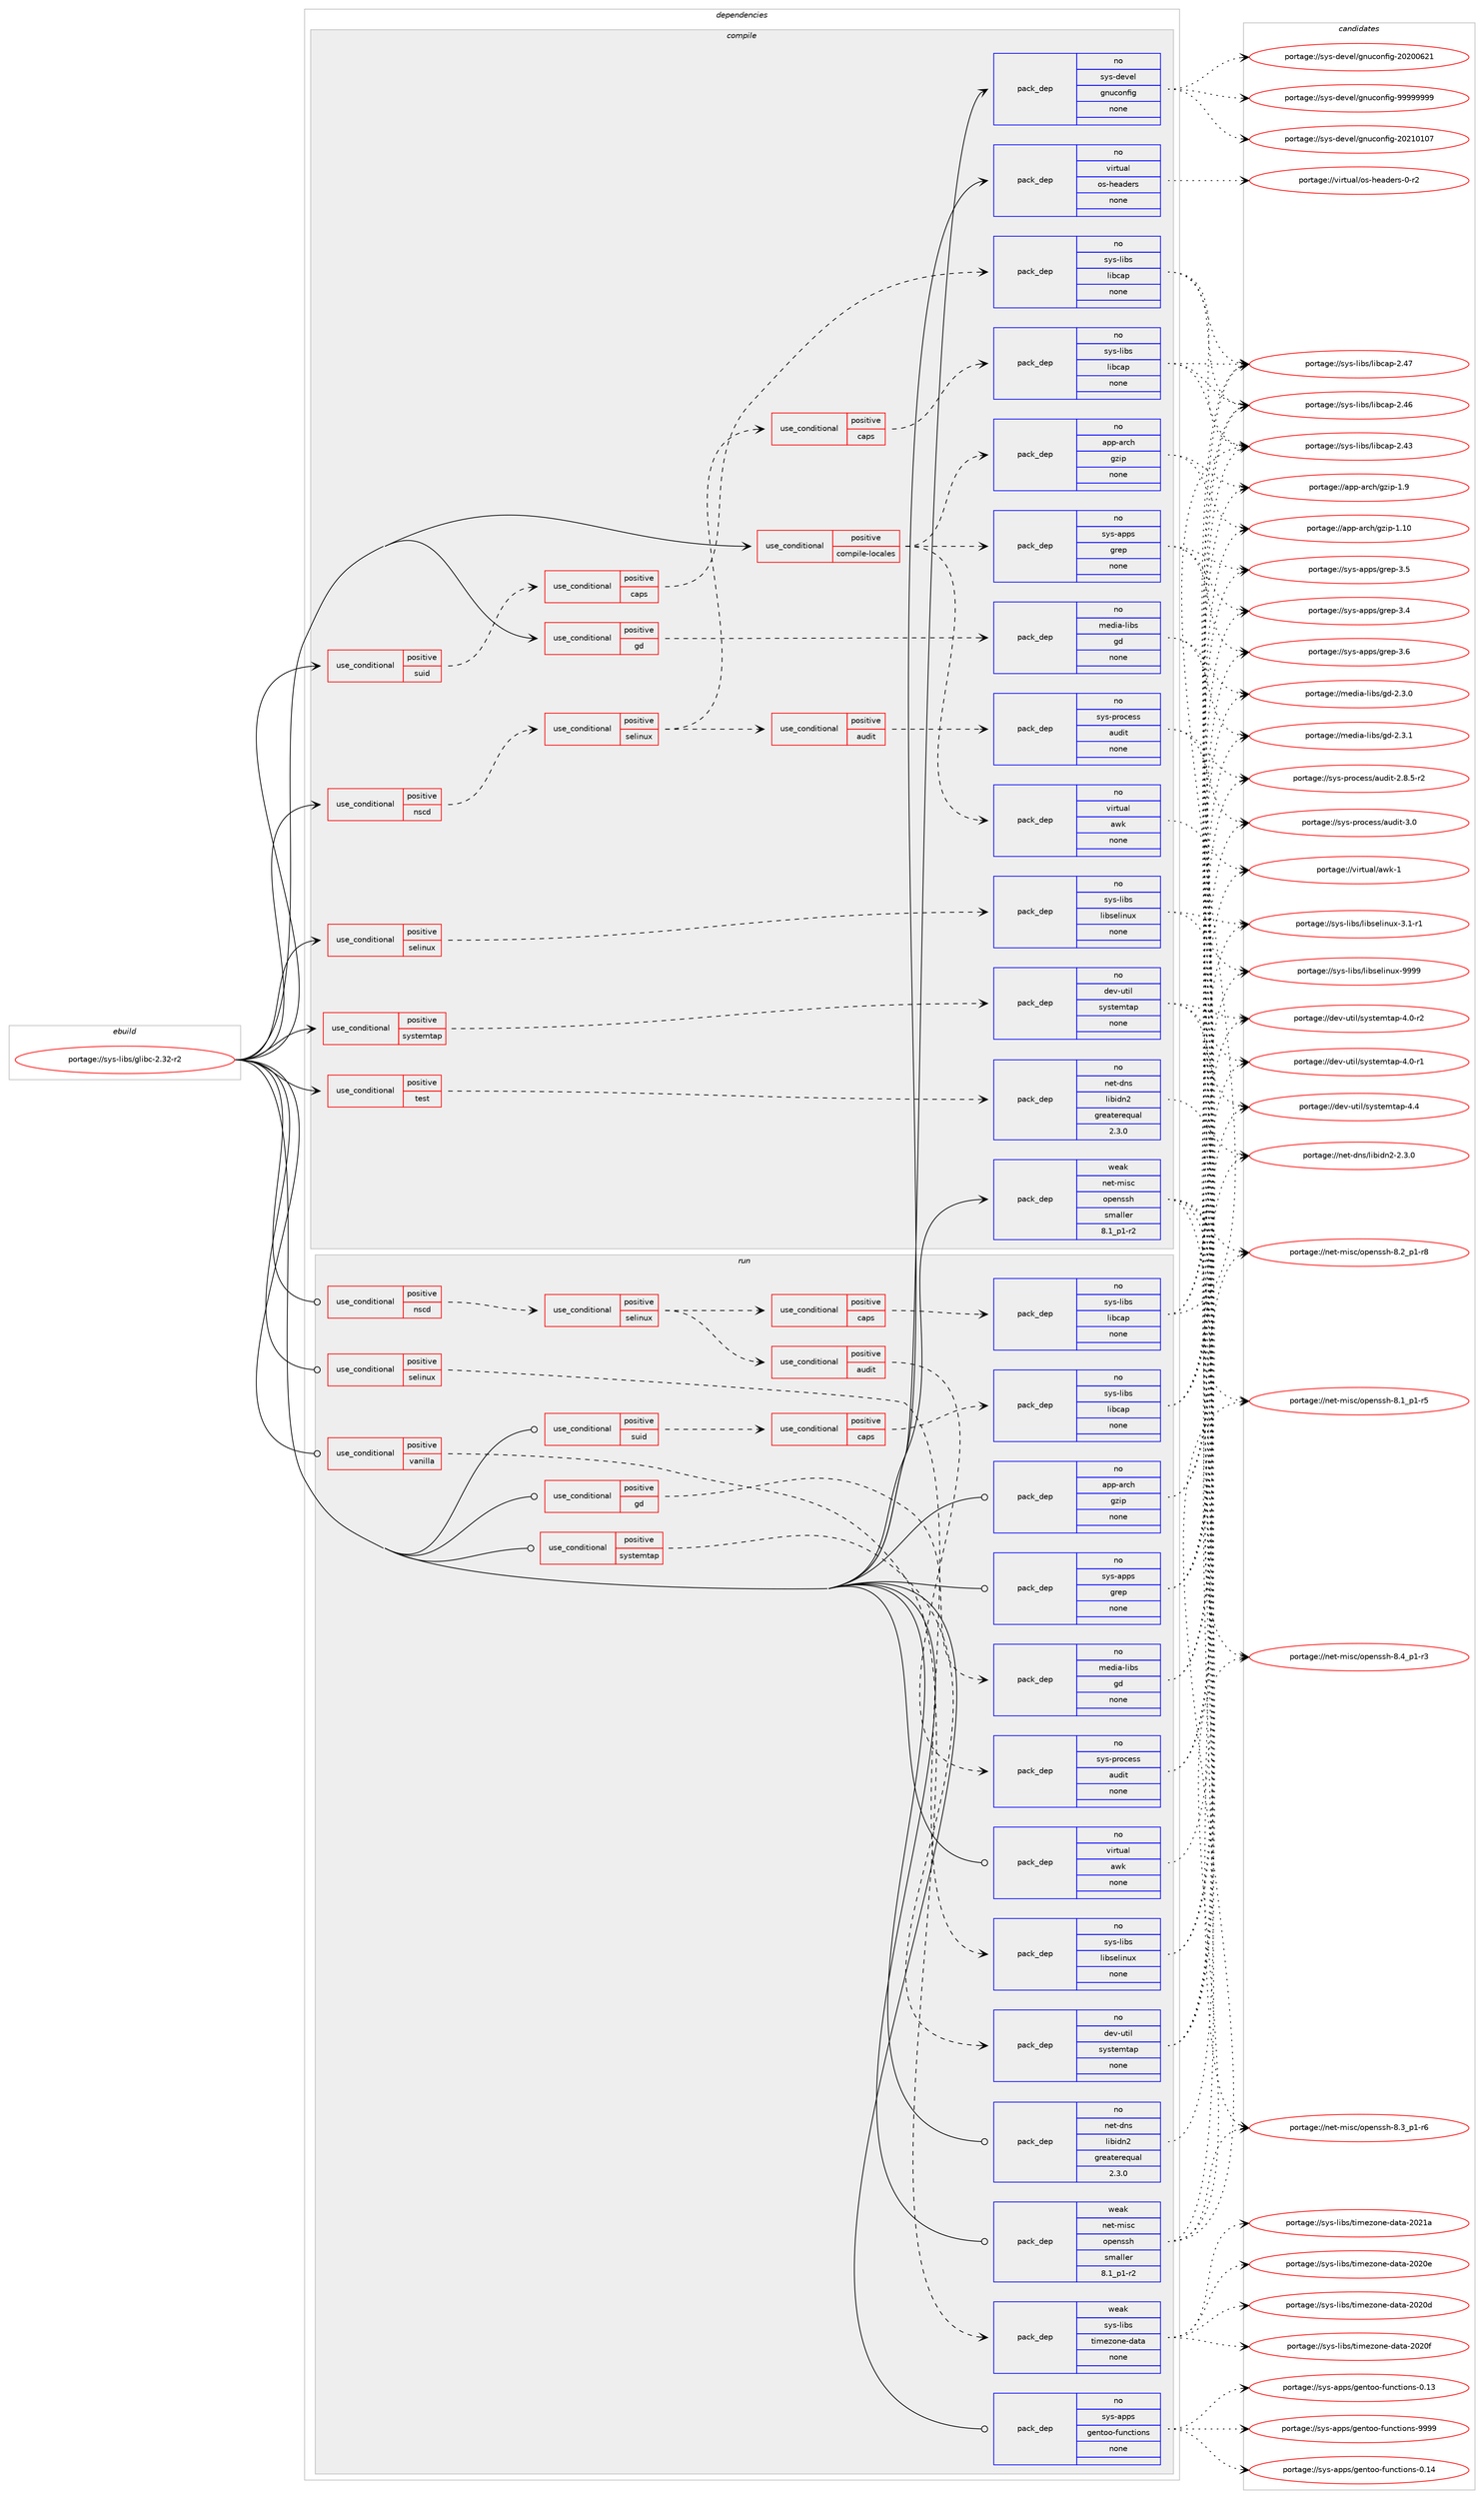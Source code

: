 digraph prolog {

# *************
# Graph options
# *************

newrank=true;
concentrate=true;
compound=true;
graph [rankdir=LR,fontname=Helvetica,fontsize=10,ranksep=1.5];#, ranksep=2.5, nodesep=0.2];
edge  [arrowhead=vee];
node  [fontname=Helvetica,fontsize=10];

# **********
# The ebuild
# **********

subgraph cluster_leftcol {
color=gray;
rank=same;
label=<<i>ebuild</i>>;
id [label="portage://sys-libs/glibc-2.32-r2", color=red, width=4, href="../sys-libs/glibc-2.32-r2.svg"];
}

# ****************
# The dependencies
# ****************

subgraph cluster_midcol {
color=gray;
label=<<i>dependencies</i>>;
subgraph cluster_compile {
fillcolor="#eeeeee";
style=filled;
label=<<i>compile</i>>;
subgraph cond1289 {
dependency5160 [label=<<TABLE BORDER="0" CELLBORDER="1" CELLSPACING="0" CELLPADDING="4"><TR><TD ROWSPAN="3" CELLPADDING="10">use_conditional</TD></TR><TR><TD>positive</TD></TR><TR><TD>compile-locales</TD></TR></TABLE>>, shape=none, color=red];
subgraph pack3786 {
dependency5161 [label=<<TABLE BORDER="0" CELLBORDER="1" CELLSPACING="0" CELLPADDING="4" WIDTH="220"><TR><TD ROWSPAN="6" CELLPADDING="30">pack_dep</TD></TR><TR><TD WIDTH="110">no</TD></TR><TR><TD>app-arch</TD></TR><TR><TD>gzip</TD></TR><TR><TD>none</TD></TR><TR><TD></TD></TR></TABLE>>, shape=none, color=blue];
}
dependency5160:e -> dependency5161:w [weight=20,style="dashed",arrowhead="vee"];
subgraph pack3787 {
dependency5162 [label=<<TABLE BORDER="0" CELLBORDER="1" CELLSPACING="0" CELLPADDING="4" WIDTH="220"><TR><TD ROWSPAN="6" CELLPADDING="30">pack_dep</TD></TR><TR><TD WIDTH="110">no</TD></TR><TR><TD>sys-apps</TD></TR><TR><TD>grep</TD></TR><TR><TD>none</TD></TR><TR><TD></TD></TR></TABLE>>, shape=none, color=blue];
}
dependency5160:e -> dependency5162:w [weight=20,style="dashed",arrowhead="vee"];
subgraph pack3788 {
dependency5163 [label=<<TABLE BORDER="0" CELLBORDER="1" CELLSPACING="0" CELLPADDING="4" WIDTH="220"><TR><TD ROWSPAN="6" CELLPADDING="30">pack_dep</TD></TR><TR><TD WIDTH="110">no</TD></TR><TR><TD>virtual</TD></TR><TR><TD>awk</TD></TR><TR><TD>none</TD></TR><TR><TD></TD></TR></TABLE>>, shape=none, color=blue];
}
dependency5160:e -> dependency5163:w [weight=20,style="dashed",arrowhead="vee"];
}
id:e -> dependency5160:w [weight=20,style="solid",arrowhead="vee"];
subgraph cond1290 {
dependency5164 [label=<<TABLE BORDER="0" CELLBORDER="1" CELLSPACING="0" CELLPADDING="4"><TR><TD ROWSPAN="3" CELLPADDING="10">use_conditional</TD></TR><TR><TD>positive</TD></TR><TR><TD>gd</TD></TR></TABLE>>, shape=none, color=red];
subgraph pack3789 {
dependency5165 [label=<<TABLE BORDER="0" CELLBORDER="1" CELLSPACING="0" CELLPADDING="4" WIDTH="220"><TR><TD ROWSPAN="6" CELLPADDING="30">pack_dep</TD></TR><TR><TD WIDTH="110">no</TD></TR><TR><TD>media-libs</TD></TR><TR><TD>gd</TD></TR><TR><TD>none</TD></TR><TR><TD></TD></TR></TABLE>>, shape=none, color=blue];
}
dependency5164:e -> dependency5165:w [weight=20,style="dashed",arrowhead="vee"];
}
id:e -> dependency5164:w [weight=20,style="solid",arrowhead="vee"];
subgraph cond1291 {
dependency5166 [label=<<TABLE BORDER="0" CELLBORDER="1" CELLSPACING="0" CELLPADDING="4"><TR><TD ROWSPAN="3" CELLPADDING="10">use_conditional</TD></TR><TR><TD>positive</TD></TR><TR><TD>nscd</TD></TR></TABLE>>, shape=none, color=red];
subgraph cond1292 {
dependency5167 [label=<<TABLE BORDER="0" CELLBORDER="1" CELLSPACING="0" CELLPADDING="4"><TR><TD ROWSPAN="3" CELLPADDING="10">use_conditional</TD></TR><TR><TD>positive</TD></TR><TR><TD>selinux</TD></TR></TABLE>>, shape=none, color=red];
subgraph cond1293 {
dependency5168 [label=<<TABLE BORDER="0" CELLBORDER="1" CELLSPACING="0" CELLPADDING="4"><TR><TD ROWSPAN="3" CELLPADDING="10">use_conditional</TD></TR><TR><TD>positive</TD></TR><TR><TD>audit</TD></TR></TABLE>>, shape=none, color=red];
subgraph pack3790 {
dependency5169 [label=<<TABLE BORDER="0" CELLBORDER="1" CELLSPACING="0" CELLPADDING="4" WIDTH="220"><TR><TD ROWSPAN="6" CELLPADDING="30">pack_dep</TD></TR><TR><TD WIDTH="110">no</TD></TR><TR><TD>sys-process</TD></TR><TR><TD>audit</TD></TR><TR><TD>none</TD></TR><TR><TD></TD></TR></TABLE>>, shape=none, color=blue];
}
dependency5168:e -> dependency5169:w [weight=20,style="dashed",arrowhead="vee"];
}
dependency5167:e -> dependency5168:w [weight=20,style="dashed",arrowhead="vee"];
subgraph cond1294 {
dependency5170 [label=<<TABLE BORDER="0" CELLBORDER="1" CELLSPACING="0" CELLPADDING="4"><TR><TD ROWSPAN="3" CELLPADDING="10">use_conditional</TD></TR><TR><TD>positive</TD></TR><TR><TD>caps</TD></TR></TABLE>>, shape=none, color=red];
subgraph pack3791 {
dependency5171 [label=<<TABLE BORDER="0" CELLBORDER="1" CELLSPACING="0" CELLPADDING="4" WIDTH="220"><TR><TD ROWSPAN="6" CELLPADDING="30">pack_dep</TD></TR><TR><TD WIDTH="110">no</TD></TR><TR><TD>sys-libs</TD></TR><TR><TD>libcap</TD></TR><TR><TD>none</TD></TR><TR><TD></TD></TR></TABLE>>, shape=none, color=blue];
}
dependency5170:e -> dependency5171:w [weight=20,style="dashed",arrowhead="vee"];
}
dependency5167:e -> dependency5170:w [weight=20,style="dashed",arrowhead="vee"];
}
dependency5166:e -> dependency5167:w [weight=20,style="dashed",arrowhead="vee"];
}
id:e -> dependency5166:w [weight=20,style="solid",arrowhead="vee"];
subgraph cond1295 {
dependency5172 [label=<<TABLE BORDER="0" CELLBORDER="1" CELLSPACING="0" CELLPADDING="4"><TR><TD ROWSPAN="3" CELLPADDING="10">use_conditional</TD></TR><TR><TD>positive</TD></TR><TR><TD>selinux</TD></TR></TABLE>>, shape=none, color=red];
subgraph pack3792 {
dependency5173 [label=<<TABLE BORDER="0" CELLBORDER="1" CELLSPACING="0" CELLPADDING="4" WIDTH="220"><TR><TD ROWSPAN="6" CELLPADDING="30">pack_dep</TD></TR><TR><TD WIDTH="110">no</TD></TR><TR><TD>sys-libs</TD></TR><TR><TD>libselinux</TD></TR><TR><TD>none</TD></TR><TR><TD></TD></TR></TABLE>>, shape=none, color=blue];
}
dependency5172:e -> dependency5173:w [weight=20,style="dashed",arrowhead="vee"];
}
id:e -> dependency5172:w [weight=20,style="solid",arrowhead="vee"];
subgraph cond1296 {
dependency5174 [label=<<TABLE BORDER="0" CELLBORDER="1" CELLSPACING="0" CELLPADDING="4"><TR><TD ROWSPAN="3" CELLPADDING="10">use_conditional</TD></TR><TR><TD>positive</TD></TR><TR><TD>suid</TD></TR></TABLE>>, shape=none, color=red];
subgraph cond1297 {
dependency5175 [label=<<TABLE BORDER="0" CELLBORDER="1" CELLSPACING="0" CELLPADDING="4"><TR><TD ROWSPAN="3" CELLPADDING="10">use_conditional</TD></TR><TR><TD>positive</TD></TR><TR><TD>caps</TD></TR></TABLE>>, shape=none, color=red];
subgraph pack3793 {
dependency5176 [label=<<TABLE BORDER="0" CELLBORDER="1" CELLSPACING="0" CELLPADDING="4" WIDTH="220"><TR><TD ROWSPAN="6" CELLPADDING="30">pack_dep</TD></TR><TR><TD WIDTH="110">no</TD></TR><TR><TD>sys-libs</TD></TR><TR><TD>libcap</TD></TR><TR><TD>none</TD></TR><TR><TD></TD></TR></TABLE>>, shape=none, color=blue];
}
dependency5175:e -> dependency5176:w [weight=20,style="dashed",arrowhead="vee"];
}
dependency5174:e -> dependency5175:w [weight=20,style="dashed",arrowhead="vee"];
}
id:e -> dependency5174:w [weight=20,style="solid",arrowhead="vee"];
subgraph cond1298 {
dependency5177 [label=<<TABLE BORDER="0" CELLBORDER="1" CELLSPACING="0" CELLPADDING="4"><TR><TD ROWSPAN="3" CELLPADDING="10">use_conditional</TD></TR><TR><TD>positive</TD></TR><TR><TD>systemtap</TD></TR></TABLE>>, shape=none, color=red];
subgraph pack3794 {
dependency5178 [label=<<TABLE BORDER="0" CELLBORDER="1" CELLSPACING="0" CELLPADDING="4" WIDTH="220"><TR><TD ROWSPAN="6" CELLPADDING="30">pack_dep</TD></TR><TR><TD WIDTH="110">no</TD></TR><TR><TD>dev-util</TD></TR><TR><TD>systemtap</TD></TR><TR><TD>none</TD></TR><TR><TD></TD></TR></TABLE>>, shape=none, color=blue];
}
dependency5177:e -> dependency5178:w [weight=20,style="dashed",arrowhead="vee"];
}
id:e -> dependency5177:w [weight=20,style="solid",arrowhead="vee"];
subgraph cond1299 {
dependency5179 [label=<<TABLE BORDER="0" CELLBORDER="1" CELLSPACING="0" CELLPADDING="4"><TR><TD ROWSPAN="3" CELLPADDING="10">use_conditional</TD></TR><TR><TD>positive</TD></TR><TR><TD>test</TD></TR></TABLE>>, shape=none, color=red];
subgraph pack3795 {
dependency5180 [label=<<TABLE BORDER="0" CELLBORDER="1" CELLSPACING="0" CELLPADDING="4" WIDTH="220"><TR><TD ROWSPAN="6" CELLPADDING="30">pack_dep</TD></TR><TR><TD WIDTH="110">no</TD></TR><TR><TD>net-dns</TD></TR><TR><TD>libidn2</TD></TR><TR><TD>greaterequal</TD></TR><TR><TD>2.3.0</TD></TR></TABLE>>, shape=none, color=blue];
}
dependency5179:e -> dependency5180:w [weight=20,style="dashed",arrowhead="vee"];
}
id:e -> dependency5179:w [weight=20,style="solid",arrowhead="vee"];
subgraph pack3796 {
dependency5181 [label=<<TABLE BORDER="0" CELLBORDER="1" CELLSPACING="0" CELLPADDING="4" WIDTH="220"><TR><TD ROWSPAN="6" CELLPADDING="30">pack_dep</TD></TR><TR><TD WIDTH="110">no</TD></TR><TR><TD>sys-devel</TD></TR><TR><TD>gnuconfig</TD></TR><TR><TD>none</TD></TR><TR><TD></TD></TR></TABLE>>, shape=none, color=blue];
}
id:e -> dependency5181:w [weight=20,style="solid",arrowhead="vee"];
subgraph pack3797 {
dependency5182 [label=<<TABLE BORDER="0" CELLBORDER="1" CELLSPACING="0" CELLPADDING="4" WIDTH="220"><TR><TD ROWSPAN="6" CELLPADDING="30">pack_dep</TD></TR><TR><TD WIDTH="110">no</TD></TR><TR><TD>virtual</TD></TR><TR><TD>os-headers</TD></TR><TR><TD>none</TD></TR><TR><TD></TD></TR></TABLE>>, shape=none, color=blue];
}
id:e -> dependency5182:w [weight=20,style="solid",arrowhead="vee"];
subgraph pack3798 {
dependency5183 [label=<<TABLE BORDER="0" CELLBORDER="1" CELLSPACING="0" CELLPADDING="4" WIDTH="220"><TR><TD ROWSPAN="6" CELLPADDING="30">pack_dep</TD></TR><TR><TD WIDTH="110">weak</TD></TR><TR><TD>net-misc</TD></TR><TR><TD>openssh</TD></TR><TR><TD>smaller</TD></TR><TR><TD>8.1_p1-r2</TD></TR></TABLE>>, shape=none, color=blue];
}
id:e -> dependency5183:w [weight=20,style="solid",arrowhead="vee"];
}
subgraph cluster_compileandrun {
fillcolor="#eeeeee";
style=filled;
label=<<i>compile and run</i>>;
}
subgraph cluster_run {
fillcolor="#eeeeee";
style=filled;
label=<<i>run</i>>;
subgraph cond1300 {
dependency5184 [label=<<TABLE BORDER="0" CELLBORDER="1" CELLSPACING="0" CELLPADDING="4"><TR><TD ROWSPAN="3" CELLPADDING="10">use_conditional</TD></TR><TR><TD>positive</TD></TR><TR><TD>gd</TD></TR></TABLE>>, shape=none, color=red];
subgraph pack3799 {
dependency5185 [label=<<TABLE BORDER="0" CELLBORDER="1" CELLSPACING="0" CELLPADDING="4" WIDTH="220"><TR><TD ROWSPAN="6" CELLPADDING="30">pack_dep</TD></TR><TR><TD WIDTH="110">no</TD></TR><TR><TD>media-libs</TD></TR><TR><TD>gd</TD></TR><TR><TD>none</TD></TR><TR><TD></TD></TR></TABLE>>, shape=none, color=blue];
}
dependency5184:e -> dependency5185:w [weight=20,style="dashed",arrowhead="vee"];
}
id:e -> dependency5184:w [weight=20,style="solid",arrowhead="odot"];
subgraph cond1301 {
dependency5186 [label=<<TABLE BORDER="0" CELLBORDER="1" CELLSPACING="0" CELLPADDING="4"><TR><TD ROWSPAN="3" CELLPADDING="10">use_conditional</TD></TR><TR><TD>positive</TD></TR><TR><TD>nscd</TD></TR></TABLE>>, shape=none, color=red];
subgraph cond1302 {
dependency5187 [label=<<TABLE BORDER="0" CELLBORDER="1" CELLSPACING="0" CELLPADDING="4"><TR><TD ROWSPAN="3" CELLPADDING="10">use_conditional</TD></TR><TR><TD>positive</TD></TR><TR><TD>selinux</TD></TR></TABLE>>, shape=none, color=red];
subgraph cond1303 {
dependency5188 [label=<<TABLE BORDER="0" CELLBORDER="1" CELLSPACING="0" CELLPADDING="4"><TR><TD ROWSPAN="3" CELLPADDING="10">use_conditional</TD></TR><TR><TD>positive</TD></TR><TR><TD>audit</TD></TR></TABLE>>, shape=none, color=red];
subgraph pack3800 {
dependency5189 [label=<<TABLE BORDER="0" CELLBORDER="1" CELLSPACING="0" CELLPADDING="4" WIDTH="220"><TR><TD ROWSPAN="6" CELLPADDING="30">pack_dep</TD></TR><TR><TD WIDTH="110">no</TD></TR><TR><TD>sys-process</TD></TR><TR><TD>audit</TD></TR><TR><TD>none</TD></TR><TR><TD></TD></TR></TABLE>>, shape=none, color=blue];
}
dependency5188:e -> dependency5189:w [weight=20,style="dashed",arrowhead="vee"];
}
dependency5187:e -> dependency5188:w [weight=20,style="dashed",arrowhead="vee"];
subgraph cond1304 {
dependency5190 [label=<<TABLE BORDER="0" CELLBORDER="1" CELLSPACING="0" CELLPADDING="4"><TR><TD ROWSPAN="3" CELLPADDING="10">use_conditional</TD></TR><TR><TD>positive</TD></TR><TR><TD>caps</TD></TR></TABLE>>, shape=none, color=red];
subgraph pack3801 {
dependency5191 [label=<<TABLE BORDER="0" CELLBORDER="1" CELLSPACING="0" CELLPADDING="4" WIDTH="220"><TR><TD ROWSPAN="6" CELLPADDING="30">pack_dep</TD></TR><TR><TD WIDTH="110">no</TD></TR><TR><TD>sys-libs</TD></TR><TR><TD>libcap</TD></TR><TR><TD>none</TD></TR><TR><TD></TD></TR></TABLE>>, shape=none, color=blue];
}
dependency5190:e -> dependency5191:w [weight=20,style="dashed",arrowhead="vee"];
}
dependency5187:e -> dependency5190:w [weight=20,style="dashed",arrowhead="vee"];
}
dependency5186:e -> dependency5187:w [weight=20,style="dashed",arrowhead="vee"];
}
id:e -> dependency5186:w [weight=20,style="solid",arrowhead="odot"];
subgraph cond1305 {
dependency5192 [label=<<TABLE BORDER="0" CELLBORDER="1" CELLSPACING="0" CELLPADDING="4"><TR><TD ROWSPAN="3" CELLPADDING="10">use_conditional</TD></TR><TR><TD>positive</TD></TR><TR><TD>selinux</TD></TR></TABLE>>, shape=none, color=red];
subgraph pack3802 {
dependency5193 [label=<<TABLE BORDER="0" CELLBORDER="1" CELLSPACING="0" CELLPADDING="4" WIDTH="220"><TR><TD ROWSPAN="6" CELLPADDING="30">pack_dep</TD></TR><TR><TD WIDTH="110">no</TD></TR><TR><TD>sys-libs</TD></TR><TR><TD>libselinux</TD></TR><TR><TD>none</TD></TR><TR><TD></TD></TR></TABLE>>, shape=none, color=blue];
}
dependency5192:e -> dependency5193:w [weight=20,style="dashed",arrowhead="vee"];
}
id:e -> dependency5192:w [weight=20,style="solid",arrowhead="odot"];
subgraph cond1306 {
dependency5194 [label=<<TABLE BORDER="0" CELLBORDER="1" CELLSPACING="0" CELLPADDING="4"><TR><TD ROWSPAN="3" CELLPADDING="10">use_conditional</TD></TR><TR><TD>positive</TD></TR><TR><TD>suid</TD></TR></TABLE>>, shape=none, color=red];
subgraph cond1307 {
dependency5195 [label=<<TABLE BORDER="0" CELLBORDER="1" CELLSPACING="0" CELLPADDING="4"><TR><TD ROWSPAN="3" CELLPADDING="10">use_conditional</TD></TR><TR><TD>positive</TD></TR><TR><TD>caps</TD></TR></TABLE>>, shape=none, color=red];
subgraph pack3803 {
dependency5196 [label=<<TABLE BORDER="0" CELLBORDER="1" CELLSPACING="0" CELLPADDING="4" WIDTH="220"><TR><TD ROWSPAN="6" CELLPADDING="30">pack_dep</TD></TR><TR><TD WIDTH="110">no</TD></TR><TR><TD>sys-libs</TD></TR><TR><TD>libcap</TD></TR><TR><TD>none</TD></TR><TR><TD></TD></TR></TABLE>>, shape=none, color=blue];
}
dependency5195:e -> dependency5196:w [weight=20,style="dashed",arrowhead="vee"];
}
dependency5194:e -> dependency5195:w [weight=20,style="dashed",arrowhead="vee"];
}
id:e -> dependency5194:w [weight=20,style="solid",arrowhead="odot"];
subgraph cond1308 {
dependency5197 [label=<<TABLE BORDER="0" CELLBORDER="1" CELLSPACING="0" CELLPADDING="4"><TR><TD ROWSPAN="3" CELLPADDING="10">use_conditional</TD></TR><TR><TD>positive</TD></TR><TR><TD>systemtap</TD></TR></TABLE>>, shape=none, color=red];
subgraph pack3804 {
dependency5198 [label=<<TABLE BORDER="0" CELLBORDER="1" CELLSPACING="0" CELLPADDING="4" WIDTH="220"><TR><TD ROWSPAN="6" CELLPADDING="30">pack_dep</TD></TR><TR><TD WIDTH="110">no</TD></TR><TR><TD>dev-util</TD></TR><TR><TD>systemtap</TD></TR><TR><TD>none</TD></TR><TR><TD></TD></TR></TABLE>>, shape=none, color=blue];
}
dependency5197:e -> dependency5198:w [weight=20,style="dashed",arrowhead="vee"];
}
id:e -> dependency5197:w [weight=20,style="solid",arrowhead="odot"];
subgraph cond1309 {
dependency5199 [label=<<TABLE BORDER="0" CELLBORDER="1" CELLSPACING="0" CELLPADDING="4"><TR><TD ROWSPAN="3" CELLPADDING="10">use_conditional</TD></TR><TR><TD>positive</TD></TR><TR><TD>vanilla</TD></TR></TABLE>>, shape=none, color=red];
subgraph pack3805 {
dependency5200 [label=<<TABLE BORDER="0" CELLBORDER="1" CELLSPACING="0" CELLPADDING="4" WIDTH="220"><TR><TD ROWSPAN="6" CELLPADDING="30">pack_dep</TD></TR><TR><TD WIDTH="110">weak</TD></TR><TR><TD>sys-libs</TD></TR><TR><TD>timezone-data</TD></TR><TR><TD>none</TD></TR><TR><TD></TD></TR></TABLE>>, shape=none, color=blue];
}
dependency5199:e -> dependency5200:w [weight=20,style="dashed",arrowhead="vee"];
}
id:e -> dependency5199:w [weight=20,style="solid",arrowhead="odot"];
subgraph pack3806 {
dependency5201 [label=<<TABLE BORDER="0" CELLBORDER="1" CELLSPACING="0" CELLPADDING="4" WIDTH="220"><TR><TD ROWSPAN="6" CELLPADDING="30">pack_dep</TD></TR><TR><TD WIDTH="110">no</TD></TR><TR><TD>app-arch</TD></TR><TR><TD>gzip</TD></TR><TR><TD>none</TD></TR><TR><TD></TD></TR></TABLE>>, shape=none, color=blue];
}
id:e -> dependency5201:w [weight=20,style="solid",arrowhead="odot"];
subgraph pack3807 {
dependency5202 [label=<<TABLE BORDER="0" CELLBORDER="1" CELLSPACING="0" CELLPADDING="4" WIDTH="220"><TR><TD ROWSPAN="6" CELLPADDING="30">pack_dep</TD></TR><TR><TD WIDTH="110">no</TD></TR><TR><TD>net-dns</TD></TR><TR><TD>libidn2</TD></TR><TR><TD>greaterequal</TD></TR><TR><TD>2.3.0</TD></TR></TABLE>>, shape=none, color=blue];
}
id:e -> dependency5202:w [weight=20,style="solid",arrowhead="odot"];
subgraph pack3808 {
dependency5203 [label=<<TABLE BORDER="0" CELLBORDER="1" CELLSPACING="0" CELLPADDING="4" WIDTH="220"><TR><TD ROWSPAN="6" CELLPADDING="30">pack_dep</TD></TR><TR><TD WIDTH="110">no</TD></TR><TR><TD>sys-apps</TD></TR><TR><TD>gentoo-functions</TD></TR><TR><TD>none</TD></TR><TR><TD></TD></TR></TABLE>>, shape=none, color=blue];
}
id:e -> dependency5203:w [weight=20,style="solid",arrowhead="odot"];
subgraph pack3809 {
dependency5204 [label=<<TABLE BORDER="0" CELLBORDER="1" CELLSPACING="0" CELLPADDING="4" WIDTH="220"><TR><TD ROWSPAN="6" CELLPADDING="30">pack_dep</TD></TR><TR><TD WIDTH="110">no</TD></TR><TR><TD>sys-apps</TD></TR><TR><TD>grep</TD></TR><TR><TD>none</TD></TR><TR><TD></TD></TR></TABLE>>, shape=none, color=blue];
}
id:e -> dependency5204:w [weight=20,style="solid",arrowhead="odot"];
subgraph pack3810 {
dependency5205 [label=<<TABLE BORDER="0" CELLBORDER="1" CELLSPACING="0" CELLPADDING="4" WIDTH="220"><TR><TD ROWSPAN="6" CELLPADDING="30">pack_dep</TD></TR><TR><TD WIDTH="110">no</TD></TR><TR><TD>virtual</TD></TR><TR><TD>awk</TD></TR><TR><TD>none</TD></TR><TR><TD></TD></TR></TABLE>>, shape=none, color=blue];
}
id:e -> dependency5205:w [weight=20,style="solid",arrowhead="odot"];
subgraph pack3811 {
dependency5206 [label=<<TABLE BORDER="0" CELLBORDER="1" CELLSPACING="0" CELLPADDING="4" WIDTH="220"><TR><TD ROWSPAN="6" CELLPADDING="30">pack_dep</TD></TR><TR><TD WIDTH="110">weak</TD></TR><TR><TD>net-misc</TD></TR><TR><TD>openssh</TD></TR><TR><TD>smaller</TD></TR><TR><TD>8.1_p1-r2</TD></TR></TABLE>>, shape=none, color=blue];
}
id:e -> dependency5206:w [weight=20,style="solid",arrowhead="odot"];
}
}

# **************
# The candidates
# **************

subgraph cluster_choices {
rank=same;
color=gray;
label=<<i>candidates</i>>;

subgraph choice3786 {
color=black;
nodesep=1;
choice971121124597114991044710312210511245494657 [label="portage://app-arch/gzip-1.9", color=red, width=4,href="../app-arch/gzip-1.9.svg"];
choice97112112459711499104471031221051124549464948 [label="portage://app-arch/gzip-1.10", color=red, width=4,href="../app-arch/gzip-1.10.svg"];
dependency5161:e -> choice971121124597114991044710312210511245494657:w [style=dotted,weight="100"];
dependency5161:e -> choice97112112459711499104471031221051124549464948:w [style=dotted,weight="100"];
}
subgraph choice3787 {
color=black;
nodesep=1;
choice11512111545971121121154710311410111245514654 [label="portage://sys-apps/grep-3.6", color=red, width=4,href="../sys-apps/grep-3.6.svg"];
choice11512111545971121121154710311410111245514653 [label="portage://sys-apps/grep-3.5", color=red, width=4,href="../sys-apps/grep-3.5.svg"];
choice11512111545971121121154710311410111245514652 [label="portage://sys-apps/grep-3.4", color=red, width=4,href="../sys-apps/grep-3.4.svg"];
dependency5162:e -> choice11512111545971121121154710311410111245514654:w [style=dotted,weight="100"];
dependency5162:e -> choice11512111545971121121154710311410111245514653:w [style=dotted,weight="100"];
dependency5162:e -> choice11512111545971121121154710311410111245514652:w [style=dotted,weight="100"];
}
subgraph choice3788 {
color=black;
nodesep=1;
choice1181051141161179710847971191074549 [label="portage://virtual/awk-1", color=red, width=4,href="../virtual/awk-1.svg"];
dependency5163:e -> choice1181051141161179710847971191074549:w [style=dotted,weight="100"];
}
subgraph choice3789 {
color=black;
nodesep=1;
choice10910110010597451081059811547103100455046514649 [label="portage://media-libs/gd-2.3.1", color=red, width=4,href="../media-libs/gd-2.3.1.svg"];
choice10910110010597451081059811547103100455046514648 [label="portage://media-libs/gd-2.3.0", color=red, width=4,href="../media-libs/gd-2.3.0.svg"];
dependency5165:e -> choice10910110010597451081059811547103100455046514649:w [style=dotted,weight="100"];
dependency5165:e -> choice10910110010597451081059811547103100455046514648:w [style=dotted,weight="100"];
}
subgraph choice3790 {
color=black;
nodesep=1;
choice1151211154511211411199101115115479711710010511645514648 [label="portage://sys-process/audit-3.0", color=red, width=4,href="../sys-process/audit-3.0.svg"];
choice115121115451121141119910111511547971171001051164550465646534511450 [label="portage://sys-process/audit-2.8.5-r2", color=red, width=4,href="../sys-process/audit-2.8.5-r2.svg"];
dependency5169:e -> choice1151211154511211411199101115115479711710010511645514648:w [style=dotted,weight="100"];
dependency5169:e -> choice115121115451121141119910111511547971171001051164550465646534511450:w [style=dotted,weight="100"];
}
subgraph choice3791 {
color=black;
nodesep=1;
choice1151211154510810598115471081059899971124550465255 [label="portage://sys-libs/libcap-2.47", color=red, width=4,href="../sys-libs/libcap-2.47.svg"];
choice1151211154510810598115471081059899971124550465254 [label="portage://sys-libs/libcap-2.46", color=red, width=4,href="../sys-libs/libcap-2.46.svg"];
choice1151211154510810598115471081059899971124550465251 [label="portage://sys-libs/libcap-2.43", color=red, width=4,href="../sys-libs/libcap-2.43.svg"];
dependency5171:e -> choice1151211154510810598115471081059899971124550465255:w [style=dotted,weight="100"];
dependency5171:e -> choice1151211154510810598115471081059899971124550465254:w [style=dotted,weight="100"];
dependency5171:e -> choice1151211154510810598115471081059899971124550465251:w [style=dotted,weight="100"];
}
subgraph choice3792 {
color=black;
nodesep=1;
choice115121115451081059811547108105981151011081051101171204557575757 [label="portage://sys-libs/libselinux-9999", color=red, width=4,href="../sys-libs/libselinux-9999.svg"];
choice11512111545108105981154710810598115101108105110117120455146494511449 [label="portage://sys-libs/libselinux-3.1-r1", color=red, width=4,href="../sys-libs/libselinux-3.1-r1.svg"];
dependency5173:e -> choice115121115451081059811547108105981151011081051101171204557575757:w [style=dotted,weight="100"];
dependency5173:e -> choice11512111545108105981154710810598115101108105110117120455146494511449:w [style=dotted,weight="100"];
}
subgraph choice3793 {
color=black;
nodesep=1;
choice1151211154510810598115471081059899971124550465255 [label="portage://sys-libs/libcap-2.47", color=red, width=4,href="../sys-libs/libcap-2.47.svg"];
choice1151211154510810598115471081059899971124550465254 [label="portage://sys-libs/libcap-2.46", color=red, width=4,href="../sys-libs/libcap-2.46.svg"];
choice1151211154510810598115471081059899971124550465251 [label="portage://sys-libs/libcap-2.43", color=red, width=4,href="../sys-libs/libcap-2.43.svg"];
dependency5176:e -> choice1151211154510810598115471081059899971124550465255:w [style=dotted,weight="100"];
dependency5176:e -> choice1151211154510810598115471081059899971124550465254:w [style=dotted,weight="100"];
dependency5176:e -> choice1151211154510810598115471081059899971124550465251:w [style=dotted,weight="100"];
}
subgraph choice3794 {
color=black;
nodesep=1;
choice10010111845117116105108471151211151161011091169711245524652 [label="portage://dev-util/systemtap-4.4", color=red, width=4,href="../dev-util/systemtap-4.4.svg"];
choice100101118451171161051084711512111511610110911697112455246484511450 [label="portage://dev-util/systemtap-4.0-r2", color=red, width=4,href="../dev-util/systemtap-4.0-r2.svg"];
choice100101118451171161051084711512111511610110911697112455246484511449 [label="portage://dev-util/systemtap-4.0-r1", color=red, width=4,href="../dev-util/systemtap-4.0-r1.svg"];
dependency5178:e -> choice10010111845117116105108471151211151161011091169711245524652:w [style=dotted,weight="100"];
dependency5178:e -> choice100101118451171161051084711512111511610110911697112455246484511450:w [style=dotted,weight="100"];
dependency5178:e -> choice100101118451171161051084711512111511610110911697112455246484511449:w [style=dotted,weight="100"];
}
subgraph choice3795 {
color=black;
nodesep=1;
choice11010111645100110115471081059810510011050455046514648 [label="portage://net-dns/libidn2-2.3.0", color=red, width=4,href="../net-dns/libidn2-2.3.0.svg"];
dependency5180:e -> choice11010111645100110115471081059810510011050455046514648:w [style=dotted,weight="100"];
}
subgraph choice3796 {
color=black;
nodesep=1;
choice115121115451001011181011084710311011799111110102105103455757575757575757 [label="portage://sys-devel/gnuconfig-99999999", color=red, width=4,href="../sys-devel/gnuconfig-99999999.svg"];
choice115121115451001011181011084710311011799111110102105103455048504948494855 [label="portage://sys-devel/gnuconfig-20210107", color=red, width=4,href="../sys-devel/gnuconfig-20210107.svg"];
choice115121115451001011181011084710311011799111110102105103455048504848545049 [label="portage://sys-devel/gnuconfig-20200621", color=red, width=4,href="../sys-devel/gnuconfig-20200621.svg"];
dependency5181:e -> choice115121115451001011181011084710311011799111110102105103455757575757575757:w [style=dotted,weight="100"];
dependency5181:e -> choice115121115451001011181011084710311011799111110102105103455048504948494855:w [style=dotted,weight="100"];
dependency5181:e -> choice115121115451001011181011084710311011799111110102105103455048504848545049:w [style=dotted,weight="100"];
}
subgraph choice3797 {
color=black;
nodesep=1;
choice1181051141161179710847111115451041019710010111411545484511450 [label="portage://virtual/os-headers-0-r2", color=red, width=4,href="../virtual/os-headers-0-r2.svg"];
dependency5182:e -> choice1181051141161179710847111115451041019710010111411545484511450:w [style=dotted,weight="100"];
}
subgraph choice3798 {
color=black;
nodesep=1;
choice1101011164510910511599471111121011101151151044556465295112494511451 [label="portage://net-misc/openssh-8.4_p1-r3", color=red, width=4,href="../net-misc/openssh-8.4_p1-r3.svg"];
choice1101011164510910511599471111121011101151151044556465195112494511454 [label="portage://net-misc/openssh-8.3_p1-r6", color=red, width=4,href="../net-misc/openssh-8.3_p1-r6.svg"];
choice1101011164510910511599471111121011101151151044556465095112494511456 [label="portage://net-misc/openssh-8.2_p1-r8", color=red, width=4,href="../net-misc/openssh-8.2_p1-r8.svg"];
choice1101011164510910511599471111121011101151151044556464995112494511453 [label="portage://net-misc/openssh-8.1_p1-r5", color=red, width=4,href="../net-misc/openssh-8.1_p1-r5.svg"];
dependency5183:e -> choice1101011164510910511599471111121011101151151044556465295112494511451:w [style=dotted,weight="100"];
dependency5183:e -> choice1101011164510910511599471111121011101151151044556465195112494511454:w [style=dotted,weight="100"];
dependency5183:e -> choice1101011164510910511599471111121011101151151044556465095112494511456:w [style=dotted,weight="100"];
dependency5183:e -> choice1101011164510910511599471111121011101151151044556464995112494511453:w [style=dotted,weight="100"];
}
subgraph choice3799 {
color=black;
nodesep=1;
choice10910110010597451081059811547103100455046514649 [label="portage://media-libs/gd-2.3.1", color=red, width=4,href="../media-libs/gd-2.3.1.svg"];
choice10910110010597451081059811547103100455046514648 [label="portage://media-libs/gd-2.3.0", color=red, width=4,href="../media-libs/gd-2.3.0.svg"];
dependency5185:e -> choice10910110010597451081059811547103100455046514649:w [style=dotted,weight="100"];
dependency5185:e -> choice10910110010597451081059811547103100455046514648:w [style=dotted,weight="100"];
}
subgraph choice3800 {
color=black;
nodesep=1;
choice1151211154511211411199101115115479711710010511645514648 [label="portage://sys-process/audit-3.0", color=red, width=4,href="../sys-process/audit-3.0.svg"];
choice115121115451121141119910111511547971171001051164550465646534511450 [label="portage://sys-process/audit-2.8.5-r2", color=red, width=4,href="../sys-process/audit-2.8.5-r2.svg"];
dependency5189:e -> choice1151211154511211411199101115115479711710010511645514648:w [style=dotted,weight="100"];
dependency5189:e -> choice115121115451121141119910111511547971171001051164550465646534511450:w [style=dotted,weight="100"];
}
subgraph choice3801 {
color=black;
nodesep=1;
choice1151211154510810598115471081059899971124550465255 [label="portage://sys-libs/libcap-2.47", color=red, width=4,href="../sys-libs/libcap-2.47.svg"];
choice1151211154510810598115471081059899971124550465254 [label="portage://sys-libs/libcap-2.46", color=red, width=4,href="../sys-libs/libcap-2.46.svg"];
choice1151211154510810598115471081059899971124550465251 [label="portage://sys-libs/libcap-2.43", color=red, width=4,href="../sys-libs/libcap-2.43.svg"];
dependency5191:e -> choice1151211154510810598115471081059899971124550465255:w [style=dotted,weight="100"];
dependency5191:e -> choice1151211154510810598115471081059899971124550465254:w [style=dotted,weight="100"];
dependency5191:e -> choice1151211154510810598115471081059899971124550465251:w [style=dotted,weight="100"];
}
subgraph choice3802 {
color=black;
nodesep=1;
choice115121115451081059811547108105981151011081051101171204557575757 [label="portage://sys-libs/libselinux-9999", color=red, width=4,href="../sys-libs/libselinux-9999.svg"];
choice11512111545108105981154710810598115101108105110117120455146494511449 [label="portage://sys-libs/libselinux-3.1-r1", color=red, width=4,href="../sys-libs/libselinux-3.1-r1.svg"];
dependency5193:e -> choice115121115451081059811547108105981151011081051101171204557575757:w [style=dotted,weight="100"];
dependency5193:e -> choice11512111545108105981154710810598115101108105110117120455146494511449:w [style=dotted,weight="100"];
}
subgraph choice3803 {
color=black;
nodesep=1;
choice1151211154510810598115471081059899971124550465255 [label="portage://sys-libs/libcap-2.47", color=red, width=4,href="../sys-libs/libcap-2.47.svg"];
choice1151211154510810598115471081059899971124550465254 [label="portage://sys-libs/libcap-2.46", color=red, width=4,href="../sys-libs/libcap-2.46.svg"];
choice1151211154510810598115471081059899971124550465251 [label="portage://sys-libs/libcap-2.43", color=red, width=4,href="../sys-libs/libcap-2.43.svg"];
dependency5196:e -> choice1151211154510810598115471081059899971124550465255:w [style=dotted,weight="100"];
dependency5196:e -> choice1151211154510810598115471081059899971124550465254:w [style=dotted,weight="100"];
dependency5196:e -> choice1151211154510810598115471081059899971124550465251:w [style=dotted,weight="100"];
}
subgraph choice3804 {
color=black;
nodesep=1;
choice10010111845117116105108471151211151161011091169711245524652 [label="portage://dev-util/systemtap-4.4", color=red, width=4,href="../dev-util/systemtap-4.4.svg"];
choice100101118451171161051084711512111511610110911697112455246484511450 [label="portage://dev-util/systemtap-4.0-r2", color=red, width=4,href="../dev-util/systemtap-4.0-r2.svg"];
choice100101118451171161051084711512111511610110911697112455246484511449 [label="portage://dev-util/systemtap-4.0-r1", color=red, width=4,href="../dev-util/systemtap-4.0-r1.svg"];
dependency5198:e -> choice10010111845117116105108471151211151161011091169711245524652:w [style=dotted,weight="100"];
dependency5198:e -> choice100101118451171161051084711512111511610110911697112455246484511450:w [style=dotted,weight="100"];
dependency5198:e -> choice100101118451171161051084711512111511610110911697112455246484511449:w [style=dotted,weight="100"];
}
subgraph choice3805 {
color=black;
nodesep=1;
choice115121115451081059811547116105109101122111110101451009711697455048504997 [label="portage://sys-libs/timezone-data-2021a", color=red, width=4,href="../sys-libs/timezone-data-2021a.svg"];
choice1151211154510810598115471161051091011221111101014510097116974550485048102 [label="portage://sys-libs/timezone-data-2020f", color=red, width=4,href="../sys-libs/timezone-data-2020f.svg"];
choice1151211154510810598115471161051091011221111101014510097116974550485048101 [label="portage://sys-libs/timezone-data-2020e", color=red, width=4,href="../sys-libs/timezone-data-2020e.svg"];
choice1151211154510810598115471161051091011221111101014510097116974550485048100 [label="portage://sys-libs/timezone-data-2020d", color=red, width=4,href="../sys-libs/timezone-data-2020d.svg"];
dependency5200:e -> choice115121115451081059811547116105109101122111110101451009711697455048504997:w [style=dotted,weight="100"];
dependency5200:e -> choice1151211154510810598115471161051091011221111101014510097116974550485048102:w [style=dotted,weight="100"];
dependency5200:e -> choice1151211154510810598115471161051091011221111101014510097116974550485048101:w [style=dotted,weight="100"];
dependency5200:e -> choice1151211154510810598115471161051091011221111101014510097116974550485048100:w [style=dotted,weight="100"];
}
subgraph choice3806 {
color=black;
nodesep=1;
choice971121124597114991044710312210511245494657 [label="portage://app-arch/gzip-1.9", color=red, width=4,href="../app-arch/gzip-1.9.svg"];
choice97112112459711499104471031221051124549464948 [label="portage://app-arch/gzip-1.10", color=red, width=4,href="../app-arch/gzip-1.10.svg"];
dependency5201:e -> choice971121124597114991044710312210511245494657:w [style=dotted,weight="100"];
dependency5201:e -> choice97112112459711499104471031221051124549464948:w [style=dotted,weight="100"];
}
subgraph choice3807 {
color=black;
nodesep=1;
choice11010111645100110115471081059810510011050455046514648 [label="portage://net-dns/libidn2-2.3.0", color=red, width=4,href="../net-dns/libidn2-2.3.0.svg"];
dependency5202:e -> choice11010111645100110115471081059810510011050455046514648:w [style=dotted,weight="100"];
}
subgraph choice3808 {
color=black;
nodesep=1;
choice11512111545971121121154710310111011611111145102117110991161051111101154557575757 [label="portage://sys-apps/gentoo-functions-9999", color=red, width=4,href="../sys-apps/gentoo-functions-9999.svg"];
choice11512111545971121121154710310111011611111145102117110991161051111101154548464952 [label="portage://sys-apps/gentoo-functions-0.14", color=red, width=4,href="../sys-apps/gentoo-functions-0.14.svg"];
choice11512111545971121121154710310111011611111145102117110991161051111101154548464951 [label="portage://sys-apps/gentoo-functions-0.13", color=red, width=4,href="../sys-apps/gentoo-functions-0.13.svg"];
dependency5203:e -> choice11512111545971121121154710310111011611111145102117110991161051111101154557575757:w [style=dotted,weight="100"];
dependency5203:e -> choice11512111545971121121154710310111011611111145102117110991161051111101154548464952:w [style=dotted,weight="100"];
dependency5203:e -> choice11512111545971121121154710310111011611111145102117110991161051111101154548464951:w [style=dotted,weight="100"];
}
subgraph choice3809 {
color=black;
nodesep=1;
choice11512111545971121121154710311410111245514654 [label="portage://sys-apps/grep-3.6", color=red, width=4,href="../sys-apps/grep-3.6.svg"];
choice11512111545971121121154710311410111245514653 [label="portage://sys-apps/grep-3.5", color=red, width=4,href="../sys-apps/grep-3.5.svg"];
choice11512111545971121121154710311410111245514652 [label="portage://sys-apps/grep-3.4", color=red, width=4,href="../sys-apps/grep-3.4.svg"];
dependency5204:e -> choice11512111545971121121154710311410111245514654:w [style=dotted,weight="100"];
dependency5204:e -> choice11512111545971121121154710311410111245514653:w [style=dotted,weight="100"];
dependency5204:e -> choice11512111545971121121154710311410111245514652:w [style=dotted,weight="100"];
}
subgraph choice3810 {
color=black;
nodesep=1;
choice1181051141161179710847971191074549 [label="portage://virtual/awk-1", color=red, width=4,href="../virtual/awk-1.svg"];
dependency5205:e -> choice1181051141161179710847971191074549:w [style=dotted,weight="100"];
}
subgraph choice3811 {
color=black;
nodesep=1;
choice1101011164510910511599471111121011101151151044556465295112494511451 [label="portage://net-misc/openssh-8.4_p1-r3", color=red, width=4,href="../net-misc/openssh-8.4_p1-r3.svg"];
choice1101011164510910511599471111121011101151151044556465195112494511454 [label="portage://net-misc/openssh-8.3_p1-r6", color=red, width=4,href="../net-misc/openssh-8.3_p1-r6.svg"];
choice1101011164510910511599471111121011101151151044556465095112494511456 [label="portage://net-misc/openssh-8.2_p1-r8", color=red, width=4,href="../net-misc/openssh-8.2_p1-r8.svg"];
choice1101011164510910511599471111121011101151151044556464995112494511453 [label="portage://net-misc/openssh-8.1_p1-r5", color=red, width=4,href="../net-misc/openssh-8.1_p1-r5.svg"];
dependency5206:e -> choice1101011164510910511599471111121011101151151044556465295112494511451:w [style=dotted,weight="100"];
dependency5206:e -> choice1101011164510910511599471111121011101151151044556465195112494511454:w [style=dotted,weight="100"];
dependency5206:e -> choice1101011164510910511599471111121011101151151044556465095112494511456:w [style=dotted,weight="100"];
dependency5206:e -> choice1101011164510910511599471111121011101151151044556464995112494511453:w [style=dotted,weight="100"];
}
}

}
